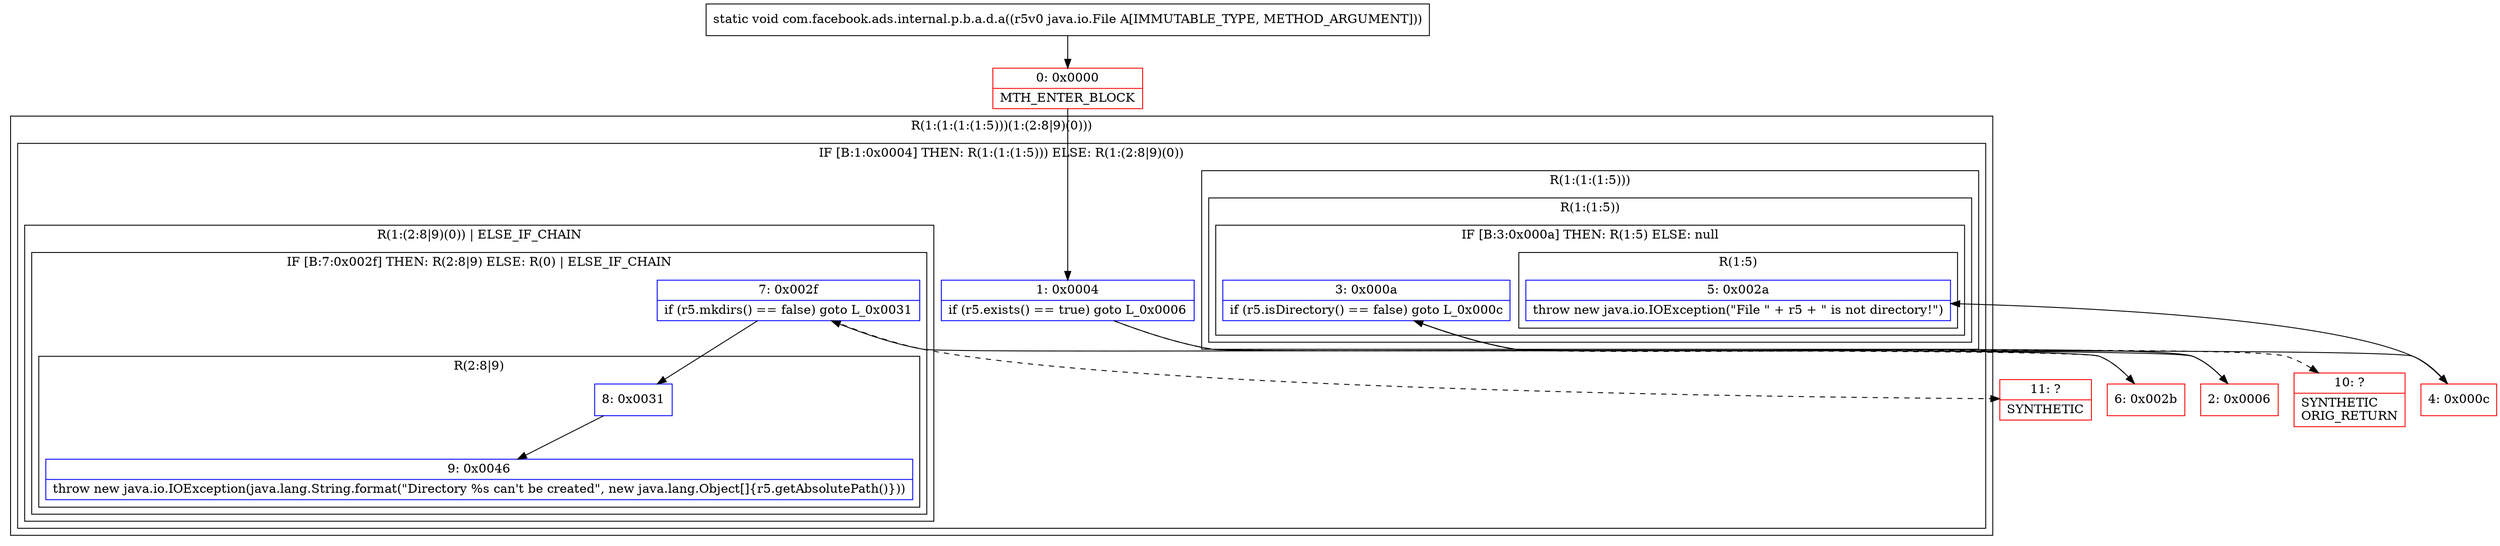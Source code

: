 digraph "CFG forcom.facebook.ads.internal.p.b.a.d.a(Ljava\/io\/File;)V" {
subgraph cluster_Region_1313097454 {
label = "R(1:(1:(1:(1:5)))(1:(2:8|9)(0)))";
node [shape=record,color=blue];
subgraph cluster_IfRegion_240216765 {
label = "IF [B:1:0x0004] THEN: R(1:(1:(1:5))) ELSE: R(1:(2:8|9)(0))";
node [shape=record,color=blue];
Node_1 [shape=record,label="{1\:\ 0x0004|if (r5.exists() == true) goto L_0x0006\l}"];
subgraph cluster_Region_1746437784 {
label = "R(1:(1:(1:5)))";
node [shape=record,color=blue];
subgraph cluster_Region_1672739681 {
label = "R(1:(1:5))";
node [shape=record,color=blue];
subgraph cluster_IfRegion_262972111 {
label = "IF [B:3:0x000a] THEN: R(1:5) ELSE: null";
node [shape=record,color=blue];
Node_3 [shape=record,label="{3\:\ 0x000a|if (r5.isDirectory() == false) goto L_0x000c\l}"];
subgraph cluster_Region_179123461 {
label = "R(1:5)";
node [shape=record,color=blue];
Node_5 [shape=record,label="{5\:\ 0x002a|throw new java.io.IOException(\"File \" + r5 + \" is not directory!\")\l}"];
}
}
}
}
subgraph cluster_Region_648892046 {
label = "R(1:(2:8|9)(0)) | ELSE_IF_CHAIN\l";
node [shape=record,color=blue];
subgraph cluster_IfRegion_1522123209 {
label = "IF [B:7:0x002f] THEN: R(2:8|9) ELSE: R(0) | ELSE_IF_CHAIN\l";
node [shape=record,color=blue];
Node_7 [shape=record,label="{7\:\ 0x002f|if (r5.mkdirs() == false) goto L_0x0031\l}"];
subgraph cluster_Region_820624011 {
label = "R(2:8|9)";
node [shape=record,color=blue];
Node_8 [shape=record,label="{8\:\ 0x0031}"];
Node_9 [shape=record,label="{9\:\ 0x0046|throw new java.io.IOException(java.lang.String.format(\"Directory %s can't be created\", new java.lang.Object[]\{r5.getAbsolutePath()\}))\l}"];
}
subgraph cluster_Region_1393534094 {
label = "R(0)";
node [shape=record,color=blue];
}
}
}
}
}
Node_0 [shape=record,color=red,label="{0\:\ 0x0000|MTH_ENTER_BLOCK\l}"];
Node_2 [shape=record,color=red,label="{2\:\ 0x0006}"];
Node_4 [shape=record,color=red,label="{4\:\ 0x000c}"];
Node_6 [shape=record,color=red,label="{6\:\ 0x002b}"];
Node_10 [shape=record,color=red,label="{10\:\ ?|SYNTHETIC\lORIG_RETURN\l}"];
Node_11 [shape=record,color=red,label="{11\:\ ?|SYNTHETIC\l}"];
MethodNode[shape=record,label="{static void com.facebook.ads.internal.p.b.a.d.a((r5v0 java.io.File A[IMMUTABLE_TYPE, METHOD_ARGUMENT])) }"];
MethodNode -> Node_0;
Node_1 -> Node_2;
Node_1 -> Node_6[style=dashed];
Node_3 -> Node_4;
Node_3 -> Node_10[style=dashed];
Node_7 -> Node_8;
Node_7 -> Node_11[style=dashed];
Node_8 -> Node_9;
Node_0 -> Node_1;
Node_2 -> Node_3;
Node_4 -> Node_5;
Node_6 -> Node_7;
}

